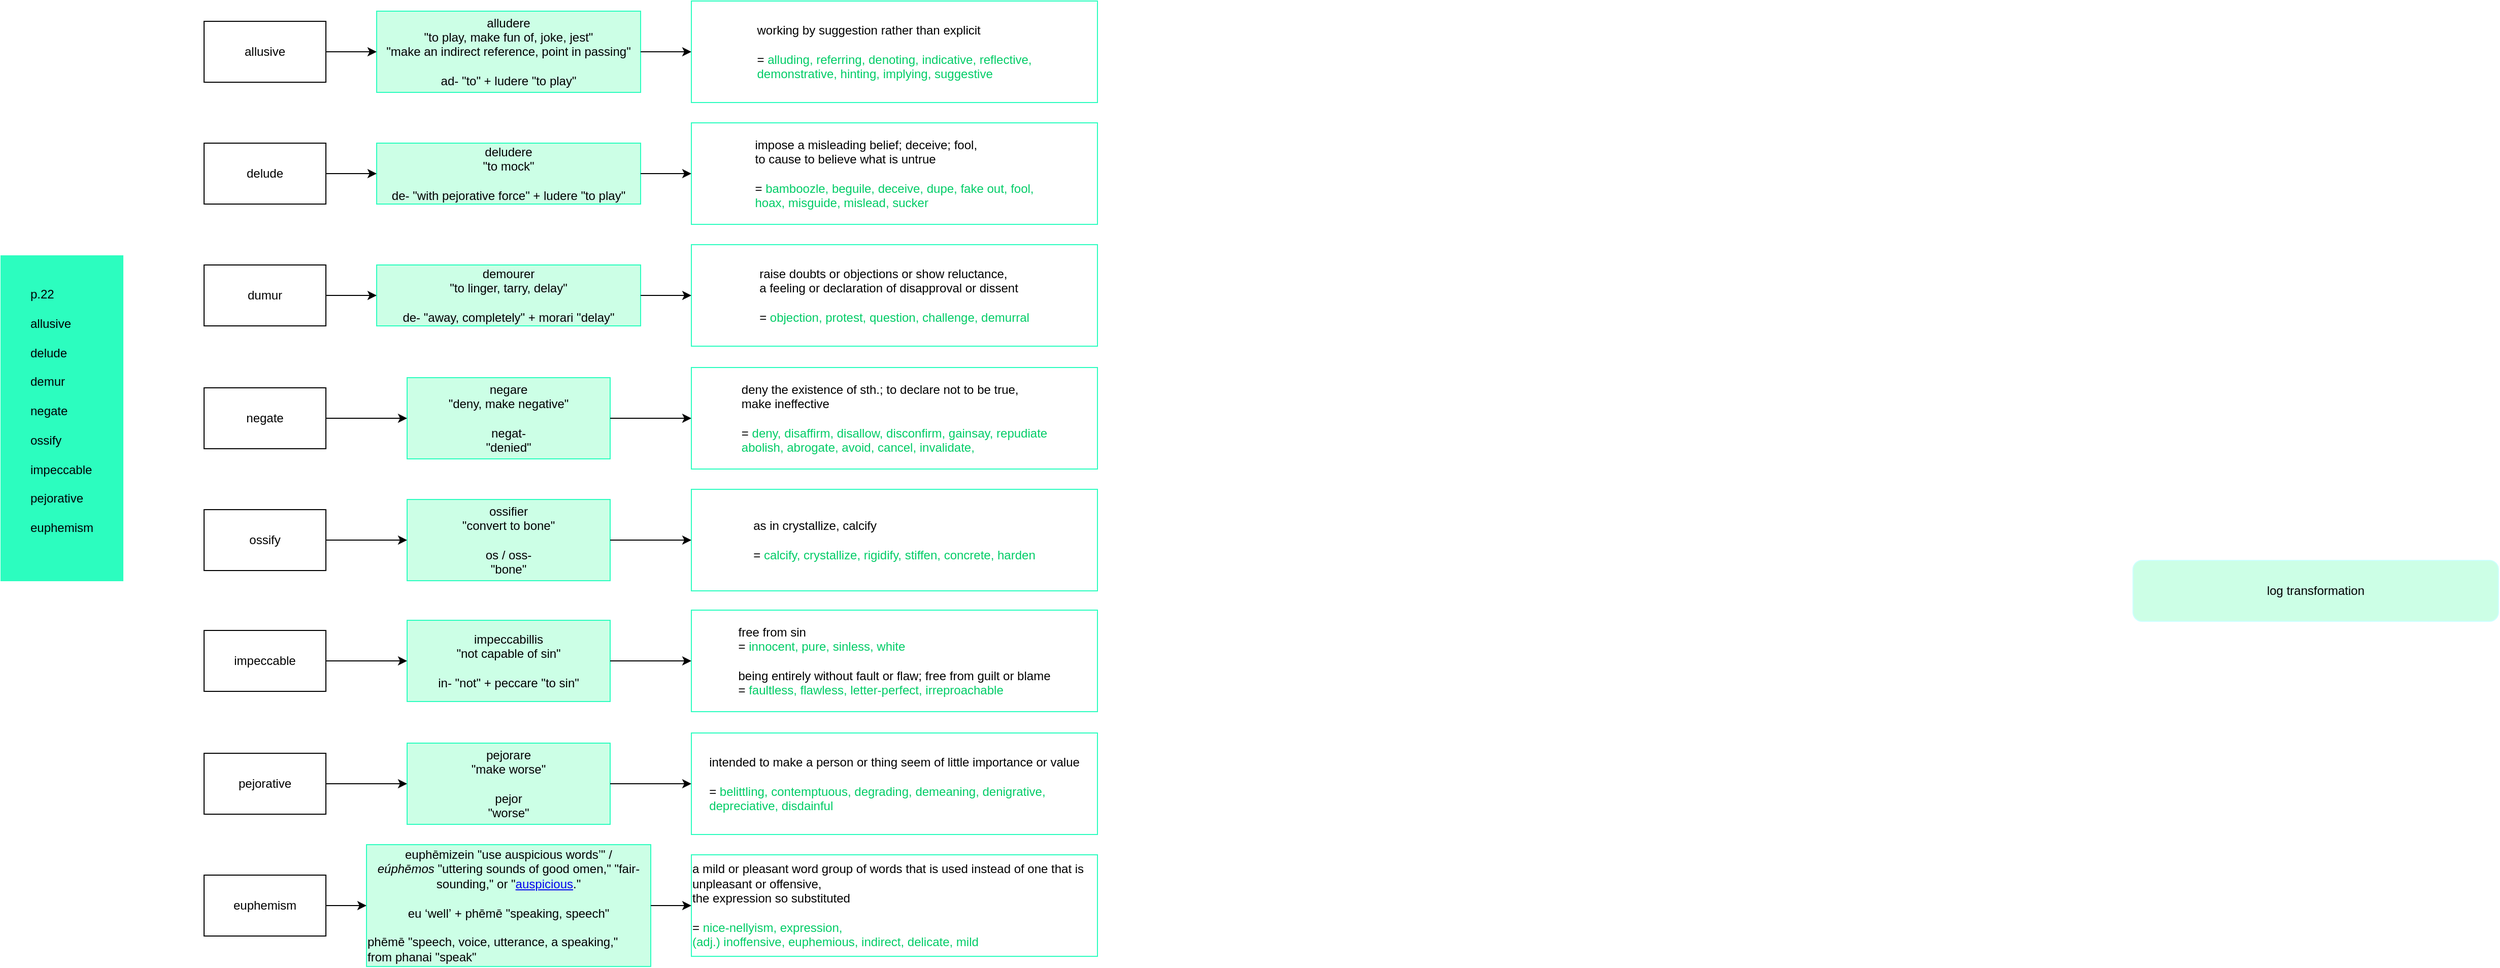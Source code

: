 <mxGraphModel dx="1456" dy="581" grid="1" gridSize="10" guides="1" tooltips="1" connect="1" arrows="1" fold="1" page="1" pageScale="1" pageWidth="827" pageHeight="1169" background="#ffffff"><root><mxCell id="0"/><mxCell id="1" parent="0"/><mxCell id="7" value="&lt;div style=&quot;text-align: left&quot;&gt;&lt;span style=&quot;letter-spacing: 0px&quot;&gt;p.22&lt;/span&gt;&lt;/div&gt;&lt;div style=&quot;text-align: left&quot;&gt;&lt;span style=&quot;letter-spacing: 0px&quot;&gt;&lt;br&gt;&lt;/span&gt;&lt;/div&gt;&lt;div style=&quot;text-align: left&quot;&gt;allusive&lt;/div&gt;&lt;div style=&quot;text-align: left&quot;&gt;&lt;br&gt;&lt;/div&gt;&lt;div style=&quot;text-align: left&quot;&gt;delude&lt;/div&gt;&lt;div style=&quot;text-align: left&quot;&gt;&lt;br&gt;&lt;/div&gt;&lt;div style=&quot;text-align: left&quot;&gt;demur&lt;/div&gt;&lt;div style=&quot;text-align: left&quot;&gt;&lt;br&gt;&lt;/div&gt;&lt;div style=&quot;text-align: left&quot;&gt;negate&lt;/div&gt;&lt;div style=&quot;text-align: left&quot;&gt;&lt;br&gt;&lt;/div&gt;&lt;div style=&quot;text-align: left&quot;&gt;ossify&lt;/div&gt;&lt;div style=&quot;text-align: left&quot;&gt;&lt;br&gt;&lt;/div&gt;&lt;div style=&quot;text-align: left&quot;&gt;impeccable&lt;/div&gt;&lt;div style=&quot;text-align: left&quot;&gt;&lt;br&gt;&lt;/div&gt;&lt;div style=&quot;text-align: left&quot;&gt;pejorative&lt;/div&gt;&lt;div style=&quot;text-align: left&quot;&gt;&lt;br&gt;&lt;/div&gt;&lt;div style=&quot;text-align: left&quot;&gt;euphemism&lt;/div&gt;&lt;div style=&quot;text-align: left&quot;&gt;&lt;br&gt;&lt;/div&gt;" style="rounded=0;whiteSpace=wrap;html=1;fillColor=#2cfdbf;strokeColor=#2CFDBF;" parent="1" vertex="1"><mxGeometry x="-80" y="400" width="120" height="320" as="geometry"/></mxCell><mxCell id="10" value="log transformation" style="rounded=1;whiteSpace=wrap;html=1;fillColor=#CCFFE6;strokeColor=#CCFFFF;" parent="1" vertex="1"><mxGeometry x="2020" y="700" width="360" height="60" as="geometry"/></mxCell><mxCell id="14" value="" style="group" parent="1" vertex="1" connectable="0"><mxGeometry x="120" y="149" width="880" height="100" as="geometry"/></mxCell><mxCell id="2" value="allusive" style="rounded=0;whiteSpace=wrap;html=1;" parent="14" vertex="1"><mxGeometry y="20" width="120" height="60" as="geometry"/></mxCell><mxCell id="3" value="&lt;span&gt;alludere&lt;/span&gt;&lt;div&gt;&lt;span&gt;&quot;to play, make fun of, joke, jest&quot;&lt;/span&gt;&lt;/div&gt;&lt;div&gt;&lt;span&gt;&quot;make an indirect reference, point in passing&quot;&lt;/span&gt;&lt;span&gt;&lt;br&gt;&lt;/span&gt;&lt;/div&gt;&lt;div&gt;&lt;span&gt;&lt;br&gt;&lt;/span&gt;&lt;/div&gt;&lt;div&gt;&lt;span&gt;ad- &quot;to&quot; + ludere &quot;to play&quot;&lt;/span&gt;&lt;/div&gt;" style="rounded=0;whiteSpace=wrap;html=1;strokeColor=#2CFDBF;fillColor=#CCFFE6;" parent="14" vertex="1"><mxGeometry x="170" y="10" width="260" height="80" as="geometry"/></mxCell><mxCell id="4" value="" style="edgeStyle=orthogonalEdgeStyle;rounded=0;html=1;jettySize=auto;orthogonalLoop=1;" parent="14" source="2" target="3" edge="1"><mxGeometry relative="1" as="geometry"/></mxCell><mxCell id="5" value="&lt;div style=&quot;text-align: left&quot;&gt;working by suggestion rather than explicit&lt;/div&gt;&lt;div style=&quot;text-align: left&quot;&gt;&lt;br&gt;&lt;/div&gt;&lt;div style=&quot;text-align: left&quot;&gt;= &lt;font color=&quot;#00cc66&quot;&gt;alluding, referring, denoting, indicative, reflective,&lt;/font&gt;&lt;/div&gt;&lt;div style=&quot;text-align: left&quot;&gt;&lt;font color=&quot;#00cc66&quot;&gt;demonstrative, hinting, implying, suggestive&lt;/font&gt;&lt;/div&gt;" style="rounded=0;whiteSpace=wrap;html=1;strokeColor=#2CFDBF;" parent="14" vertex="1"><mxGeometry x="480" width="400" height="100" as="geometry"/></mxCell><mxCell id="6" value="" style="edgeStyle=orthogonalEdgeStyle;rounded=0;html=1;jettySize=auto;orthogonalLoop=1;" parent="14" source="3" target="5" edge="1"><mxGeometry relative="1" as="geometry"/></mxCell><mxCell id="15" value="" style="group" parent="1" vertex="1" connectable="0"><mxGeometry x="120" y="269" width="880" height="100" as="geometry"/></mxCell><mxCell id="16" value="delude" style="rounded=0;whiteSpace=wrap;html=1;" parent="15" vertex="1"><mxGeometry y="20" width="120" height="60" as="geometry"/></mxCell><mxCell id="17" value="deludere&lt;div&gt;&quot;to mock&quot;&lt;/div&gt;&lt;div&gt;&lt;br&gt;&lt;/div&gt;&lt;div&gt;de- &quot;with pejorative force&quot; + ludere &quot;to play&quot;&lt;/div&gt;" style="rounded=0;whiteSpace=wrap;html=1;strokeColor=#2CFDBF;fillColor=#CCFFE6;" parent="15" vertex="1"><mxGeometry x="170" y="20" width="260" height="60" as="geometry"/></mxCell><mxCell id="18" value="" style="edgeStyle=orthogonalEdgeStyle;rounded=0;html=1;jettySize=auto;orthogonalLoop=1;" parent="15" source="16" target="17" edge="1"><mxGeometry relative="1" as="geometry"/></mxCell><mxCell id="19" value="&lt;div style=&quot;text-align: left&quot;&gt;&lt;div&gt;impose a misleading belief; deceive; fool,&amp;nbsp;&lt;/div&gt;&lt;div&gt;to cause to believe what is untrue&lt;/div&gt;&lt;div&gt;&lt;br&gt;&lt;/div&gt;&lt;div&gt;=&amp;nbsp;&lt;font color=&quot;#00cc66&quot;&gt;bamboozle, beguile, deceive, dupe, fake out, fool,&lt;/font&gt;&lt;/div&gt;&lt;div&gt;&lt;font color=&quot;#00cc66&quot;&gt;hoax, misguide, mislead, sucker&lt;/font&gt;&lt;/div&gt;&lt;/div&gt;" style="rounded=0;whiteSpace=wrap;html=1;strokeColor=#2CFDBF;" parent="15" vertex="1"><mxGeometry x="480" width="400" height="100" as="geometry"/></mxCell><mxCell id="20" value="" style="edgeStyle=orthogonalEdgeStyle;rounded=0;html=1;jettySize=auto;orthogonalLoop=1;" parent="15" source="17" target="19" edge="1"><mxGeometry relative="1" as="geometry"/></mxCell><mxCell id="21" value="" style="group" parent="1" vertex="1" connectable="0"><mxGeometry x="120" y="389" width="880" height="100" as="geometry"/></mxCell><mxCell id="22" value="dumur" style="rounded=0;whiteSpace=wrap;html=1;" parent="21" vertex="1"><mxGeometry y="20" width="120" height="60" as="geometry"/></mxCell><mxCell id="23" value="demourer&lt;div&gt;&quot;to linger, tarry, delay&quot;&lt;/div&gt;&lt;div&gt;&lt;br&gt;&lt;/div&gt;&lt;div&gt;de- &quot;away, completely&quot; + morari &quot;delay&quot;&lt;/div&gt;" style="rounded=0;whiteSpace=wrap;html=1;strokeColor=#2CFDBF;fillColor=#CCFFE6;" parent="21" vertex="1"><mxGeometry x="170" y="20" width="260" height="60" as="geometry"/></mxCell><mxCell id="24" value="" style="edgeStyle=orthogonalEdgeStyle;rounded=0;html=1;jettySize=auto;orthogonalLoop=1;" parent="21" source="22" target="23" edge="1"><mxGeometry relative="1" as="geometry"/></mxCell><mxCell id="25" value="&lt;div style=&quot;text-align: left&quot;&gt;&lt;div&gt;raise doubts or objections or show reluctance,&lt;/div&gt;&lt;div&gt;a feeling or declaration of disapproval or dissent&lt;/div&gt;&lt;div&gt;&lt;br&gt;&lt;/div&gt;&lt;div&gt;= &lt;font color=&quot;#00cc66&quot;&gt;objection, protest, question, challenge, demurral&lt;/font&gt;&lt;/div&gt;&lt;/div&gt;" style="rounded=0;whiteSpace=wrap;html=1;strokeColor=#2CFDBF;" parent="21" vertex="1"><mxGeometry x="480" width="400" height="100" as="geometry"/></mxCell><mxCell id="26" value="" style="edgeStyle=orthogonalEdgeStyle;rounded=0;html=1;jettySize=auto;orthogonalLoop=1;" parent="21" source="23" target="25" edge="1"><mxGeometry relative="1" as="geometry"/></mxCell><mxCell id="27" value="" style="group" parent="1" vertex="1" connectable="0"><mxGeometry x="120" y="510" width="880" height="100" as="geometry"/></mxCell><mxCell id="28" value="negate" style="rounded=0;whiteSpace=wrap;html=1;" parent="27" vertex="1"><mxGeometry y="20" width="120" height="60" as="geometry"/></mxCell><mxCell id="29" value="negare&lt;div&gt;&quot;deny, make negative&quot;&lt;/div&gt;&lt;div&gt;&lt;br&gt;&lt;/div&gt;&lt;div&gt;negat-&lt;/div&gt;&lt;div&gt;&quot;denied&quot;&lt;/div&gt;" style="rounded=0;whiteSpace=wrap;html=1;strokeColor=#2CFDBF;fillColor=#CCFFE6;" parent="27" vertex="1"><mxGeometry x="200" y="10" width="200" height="80" as="geometry"/></mxCell><mxCell id="30" value="" style="edgeStyle=orthogonalEdgeStyle;rounded=0;html=1;jettySize=auto;orthogonalLoop=1;" parent="27" source="28" target="29" edge="1"><mxGeometry relative="1" as="geometry"/></mxCell><mxCell id="31" value="&lt;div style=&quot;text-align: left&quot;&gt;&lt;div&gt;deny the existence of sth.; to declare not to be true,&lt;/div&gt;&lt;div&gt;make ineffective&lt;/div&gt;&lt;div&gt;&lt;br&gt;&lt;/div&gt;&lt;div&gt;= &lt;font color=&quot;#00cc66&quot; style=&quot;letter-spacing: 0px&quot;&gt;deny, disaffirm, disallow, disconfirm, gainsay, repudiate&lt;/font&gt;&lt;/div&gt;&lt;div&gt;&lt;font color=&quot;#00cc66&quot; style=&quot;letter-spacing: 0px&quot;&gt;abolish, abrogate, avoid,&amp;nbsp;&lt;/font&gt;&lt;span style=&quot;letter-spacing: 0px ; color: rgb(0 , 204 , 102)&quot;&gt;cancel, invalidate,&lt;/span&gt;&lt;/div&gt;&lt;/div&gt;" style="rounded=0;whiteSpace=wrap;html=1;strokeColor=#2CFDBF;" parent="27" vertex="1"><mxGeometry x="480" width="400" height="100" as="geometry"/></mxCell><mxCell id="32" value="" style="edgeStyle=orthogonalEdgeStyle;rounded=0;html=1;jettySize=auto;orthogonalLoop=1;" parent="27" source="29" target="31" edge="1"><mxGeometry relative="1" as="geometry"/></mxCell><mxCell id="33" value="" style="group" parent="1" vertex="1" connectable="0"><mxGeometry x="120" y="630" width="880" height="100" as="geometry"/></mxCell><mxCell id="34" value="ossify" style="rounded=0;whiteSpace=wrap;html=1;" parent="33" vertex="1"><mxGeometry y="20" width="120" height="60" as="geometry"/></mxCell><mxCell id="35" value="ossifier&lt;div&gt;&quot;convert to bone&quot;&lt;br&gt;&lt;div&gt;&lt;br&gt;&lt;/div&gt;&lt;div&gt;os / oss-&lt;/div&gt;&lt;div&gt;&quot;bone&quot;&lt;/div&gt;&lt;/div&gt;" style="rounded=0;whiteSpace=wrap;html=1;strokeColor=#2CFDBF;fillColor=#CCFFE6;" parent="33" vertex="1"><mxGeometry x="200" y="10" width="200" height="80" as="geometry"/></mxCell><mxCell id="36" value="" style="edgeStyle=orthogonalEdgeStyle;rounded=0;html=1;jettySize=auto;orthogonalLoop=1;" parent="33" source="34" target="35" edge="1"><mxGeometry relative="1" as="geometry"/></mxCell><mxCell id="37" value="&lt;div style=&quot;text-align: left&quot;&gt;&lt;div&gt;as in crystallize, calcify&lt;/div&gt;&lt;div&gt;&lt;br&gt;&lt;/div&gt;&lt;div&gt;=&amp;nbsp;&lt;font color=&quot;#00cc66&quot;&gt;calcify, crystallize, rigidify, stiffen, concrete, harden&lt;/font&gt;&lt;/div&gt;&lt;/div&gt;" style="rounded=0;whiteSpace=wrap;html=1;strokeColor=#2CFDBF;" parent="33" vertex="1"><mxGeometry x="480" width="400" height="100" as="geometry"/></mxCell><mxCell id="38" value="" style="edgeStyle=orthogonalEdgeStyle;rounded=0;html=1;jettySize=auto;orthogonalLoop=1;" parent="33" source="35" target="37" edge="1"><mxGeometry relative="1" as="geometry"/></mxCell><mxCell id="39" value="" style="group" parent="1" vertex="1" connectable="0"><mxGeometry x="120" y="749" width="880" height="100" as="geometry"/></mxCell><mxCell id="40" value="impeccable" style="rounded=0;whiteSpace=wrap;html=1;" parent="39" vertex="1"><mxGeometry y="20" width="120" height="60" as="geometry"/></mxCell><mxCell id="41" value="impeccabillis&lt;div&gt;&quot;not capable of sin&quot;&lt;br&gt;&lt;div&gt;&lt;br&gt;&lt;/div&gt;&lt;div&gt;in- &quot;not&quot; + peccare &quot;to sin&quot;&lt;/div&gt;&lt;/div&gt;" style="rounded=0;whiteSpace=wrap;html=1;strokeColor=#2CFDBF;fillColor=#CCFFE6;" parent="39" vertex="1"><mxGeometry x="200" y="10" width="200" height="80" as="geometry"/></mxCell><mxCell id="42" value="" style="edgeStyle=orthogonalEdgeStyle;rounded=0;html=1;jettySize=auto;orthogonalLoop=1;" parent="39" source="40" target="41" edge="1"><mxGeometry relative="1" as="geometry"/></mxCell><mxCell id="43" value="&lt;div style=&quot;text-align: left&quot;&gt;&lt;div&gt;free from sin&lt;/div&gt;&lt;div&gt;= &lt;font color=&quot;#00cc66&quot;&gt;innocent, pure, sinless, white&lt;/font&gt;&lt;/div&gt;&lt;div&gt;&lt;font color=&quot;#00cc66&quot;&gt;&lt;br&gt;&lt;/font&gt;&lt;/div&gt;&lt;div&gt;&lt;div&gt;being entirely without fault or flaw;&amp;nbsp;&lt;span&gt;free from guilt or blame&lt;/span&gt;&lt;/div&gt;&lt;div&gt;= &lt;font color=&quot;#00cc66&quot;&gt;faultless, flawless, letter-perfect, irreproachable&lt;/font&gt;&lt;/div&gt;&lt;/div&gt;&lt;/div&gt;" style="rounded=0;whiteSpace=wrap;html=1;strokeColor=#2CFDBF;" parent="39" vertex="1"><mxGeometry x="480" width="400" height="100" as="geometry"/></mxCell><mxCell id="44" value="" style="edgeStyle=orthogonalEdgeStyle;rounded=0;html=1;jettySize=auto;orthogonalLoop=1;" parent="39" source="41" target="43" edge="1"><mxGeometry relative="1" as="geometry"/></mxCell><mxCell id="45" value="" style="group" parent="1" vertex="1" connectable="0"><mxGeometry x="120" y="870" width="880" height="100" as="geometry"/></mxCell><mxCell id="46" value="pejorative" style="rounded=0;whiteSpace=wrap;html=1;" parent="45" vertex="1"><mxGeometry y="20" width="120" height="60" as="geometry"/></mxCell><mxCell id="47" value="pejorare&lt;div&gt;&quot;make worse&quot;&lt;/div&gt;&lt;div&gt;&lt;br&gt;&lt;/div&gt;&lt;div&gt;pejor&lt;/div&gt;&lt;div&gt;&quot;worse&quot;&lt;/div&gt;" style="rounded=0;whiteSpace=wrap;html=1;strokeColor=#2CFDBF;fillColor=#CCFFE6;" parent="45" vertex="1"><mxGeometry x="200" y="10" width="200" height="80" as="geometry"/></mxCell><mxCell id="48" value="" style="edgeStyle=orthogonalEdgeStyle;rounded=0;html=1;jettySize=auto;orthogonalLoop=1;" parent="45" source="46" target="47" edge="1"><mxGeometry relative="1" as="geometry"/></mxCell><mxCell id="49" value="&lt;div style=&quot;text-align: left&quot;&gt;&lt;div&gt;intended to make a person or thing seem of little importance or value&lt;/div&gt;&lt;div&gt;&lt;br&gt;&lt;/div&gt;&lt;div&gt;=&amp;nbsp;&lt;font color=&quot;#00cc66&quot;&gt;belittling, contemptuous, degrading, demeaning, denigrative,&lt;/font&gt;&lt;/div&gt;&lt;div&gt;&lt;font color=&quot;#00cc66&quot;&gt;depreciative, disdainful&lt;/font&gt;&lt;/div&gt;&lt;/div&gt;" style="rounded=0;whiteSpace=wrap;html=1;strokeColor=#2CFDBF;" parent="45" vertex="1"><mxGeometry x="480" width="400" height="100" as="geometry"/></mxCell><mxCell id="50" value="" style="edgeStyle=orthogonalEdgeStyle;rounded=0;html=1;jettySize=auto;orthogonalLoop=1;" parent="45" source="47" target="49" edge="1"><mxGeometry relative="1" as="geometry"/></mxCell><mxCell id="51" value="" style="group" parent="1" vertex="1" connectable="0"><mxGeometry x="120" y="990" width="880" height="110" as="geometry"/></mxCell><mxCell id="52" value="euphemism" style="rounded=0;whiteSpace=wrap;html=1;" parent="51" vertex="1"><mxGeometry y="20" width="120" height="60" as="geometry"/></mxCell><mxCell id="53" value="&lt;span&gt;euphēmizein&amp;nbsp;&lt;/span&gt;&lt;span style=&quot;letter-spacing: 0px&quot;&gt;&quot;use auspicious words&lt;/span&gt;&lt;span style=&quot;letter-spacing: 0px&quot;&gt;’&quot; /&lt;/span&gt;&lt;div&gt;&lt;em&gt;eúphēmos&amp;nbsp;&lt;/em&gt;&lt;span&gt;&quot;uttering sounds of good omen,&quot; &quot;fair-sounding,&quot; or &quot;&lt;/span&gt;&lt;a href=&quot;https://www.merriam-webster.com/dictionary/auspicious&quot;&gt;auspicious&lt;/a&gt;&lt;span&gt;.&quot;&lt;/span&gt;&lt;br&gt;&lt;div&gt;&lt;span&gt;&lt;span&gt;&lt;br&gt;&lt;/span&gt;&lt;/span&gt;&lt;/div&gt;&lt;div&gt;&lt;span&gt;eu&amp;nbsp;&lt;/span&gt;&lt;span&gt;&lt;span&gt;‘&lt;/span&gt;&lt;span&gt;well&lt;/span&gt;&lt;span&gt;’&amp;nbsp;&lt;/span&gt;&lt;/span&gt;&lt;span&gt;+&amp;nbsp;&lt;/span&gt;&lt;span&gt;phēmē &quot;&lt;/span&gt;&lt;span&gt;speaking, speech&quot;&lt;/span&gt;&lt;/div&gt;&lt;div&gt;&lt;span&gt;&lt;br&gt;&lt;/span&gt;&lt;/div&gt;&lt;div style=&quot;text-align: left&quot;&gt;&lt;span&gt;phēmē&amp;nbsp;&lt;/span&gt;&lt;span&gt;&quot;speech, voice, utterance, a speaking,&quot;&amp;nbsp;&lt;/span&gt;&lt;/div&gt;&lt;div style=&quot;text-align: left&quot;&gt;&lt;span&gt;from&amp;nbsp;&lt;/span&gt;&lt;span&gt;phanai&amp;nbsp;&lt;/span&gt;&lt;span&gt;&quot;speak&quot;&lt;/span&gt;&lt;span&gt;&lt;br&gt;&lt;/span&gt;&lt;/div&gt;&lt;/div&gt;" style="rounded=0;whiteSpace=wrap;html=1;strokeColor=#2CFDBF;fillColor=#CCFFE6;" parent="51" vertex="1"><mxGeometry x="160" y="-10" width="280" height="120" as="geometry"/></mxCell><mxCell id="54" value="" style="edgeStyle=orthogonalEdgeStyle;rounded=0;html=1;jettySize=auto;orthogonalLoop=1;" parent="51" source="52" target="53" edge="1"><mxGeometry relative="1" as="geometry"/></mxCell><mxCell id="55" value="&lt;div style=&quot;text-align: left&quot;&gt;&lt;div&gt;a mild or pleasant word group of words that is used instead of one that is unpleasant or offensive,&lt;/div&gt;&lt;div&gt;the expression so substituted&lt;/div&gt;&lt;div&gt;&lt;br&gt;&lt;/div&gt;&lt;div&gt;= &lt;font color=&quot;#00cc66&quot;&gt;nice-nellyism, expression,&amp;nbsp;&lt;/font&gt;&lt;/div&gt;&lt;div&gt;&lt;font color=&quot;#00cc66&quot;&gt;(adj.) inoffensive, euphemious, indirect, delicate, mild&lt;/font&gt;&lt;/div&gt;&lt;/div&gt;" style="rounded=0;whiteSpace=wrap;html=1;strokeColor=#2CFDBF;" parent="51" vertex="1"><mxGeometry x="480" width="400" height="100" as="geometry"/></mxCell><mxCell id="56" value="" style="edgeStyle=orthogonalEdgeStyle;rounded=0;html=1;jettySize=auto;orthogonalLoop=1;" parent="51" source="53" target="55" edge="1"><mxGeometry relative="1" as="geometry"/></mxCell></root></mxGraphModel>